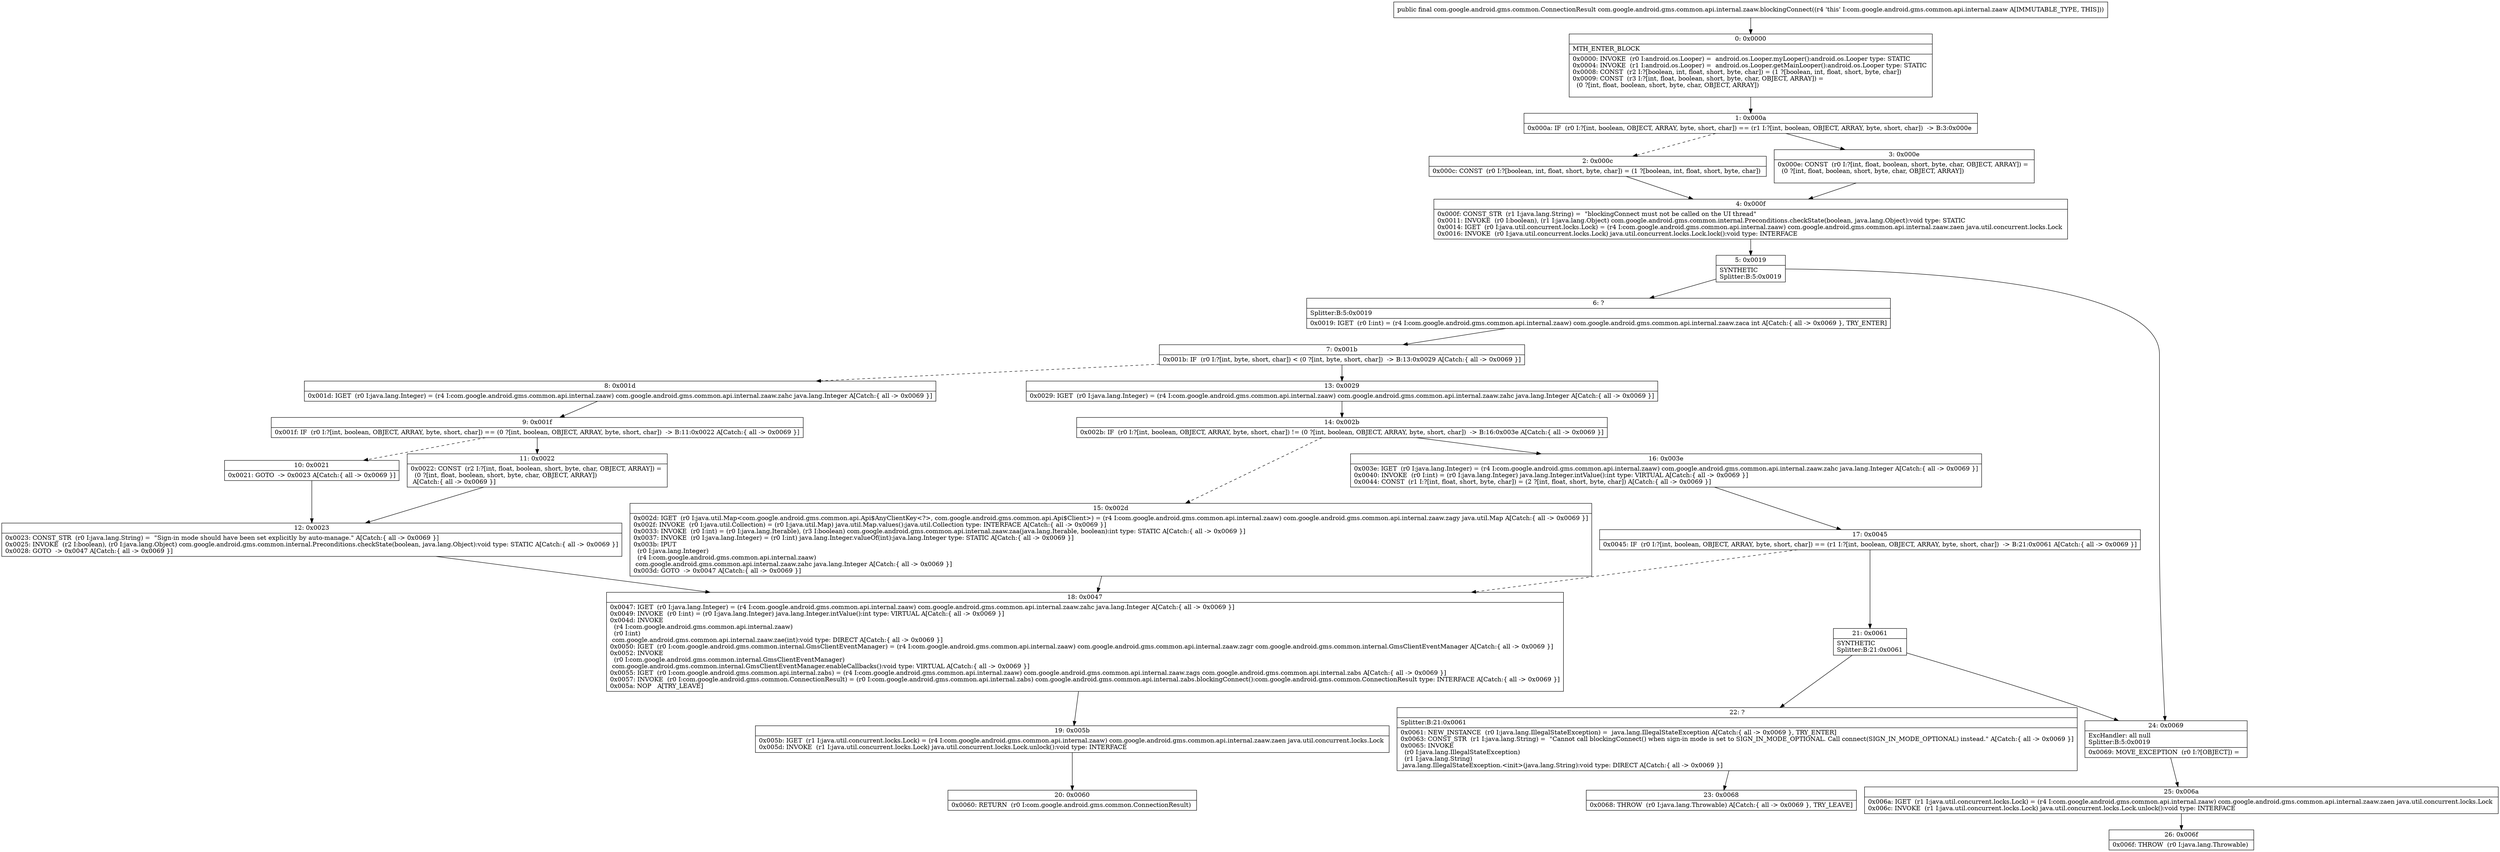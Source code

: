 digraph "CFG forcom.google.android.gms.common.api.internal.zaaw.blockingConnect()Lcom\/google\/android\/gms\/common\/ConnectionResult;" {
Node_0 [shape=record,label="{0\:\ 0x0000|MTH_ENTER_BLOCK\l|0x0000: INVOKE  (r0 I:android.os.Looper) =  android.os.Looper.myLooper():android.os.Looper type: STATIC \l0x0004: INVOKE  (r1 I:android.os.Looper) =  android.os.Looper.getMainLooper():android.os.Looper type: STATIC \l0x0008: CONST  (r2 I:?[boolean, int, float, short, byte, char]) = (1 ?[boolean, int, float, short, byte, char]) \l0x0009: CONST  (r3 I:?[int, float, boolean, short, byte, char, OBJECT, ARRAY]) = \l  (0 ?[int, float, boolean, short, byte, char, OBJECT, ARRAY])\l \l}"];
Node_1 [shape=record,label="{1\:\ 0x000a|0x000a: IF  (r0 I:?[int, boolean, OBJECT, ARRAY, byte, short, char]) == (r1 I:?[int, boolean, OBJECT, ARRAY, byte, short, char])  \-\> B:3:0x000e \l}"];
Node_2 [shape=record,label="{2\:\ 0x000c|0x000c: CONST  (r0 I:?[boolean, int, float, short, byte, char]) = (1 ?[boolean, int, float, short, byte, char]) \l}"];
Node_3 [shape=record,label="{3\:\ 0x000e|0x000e: CONST  (r0 I:?[int, float, boolean, short, byte, char, OBJECT, ARRAY]) = \l  (0 ?[int, float, boolean, short, byte, char, OBJECT, ARRAY])\l \l}"];
Node_4 [shape=record,label="{4\:\ 0x000f|0x000f: CONST_STR  (r1 I:java.lang.String) =  \"blockingConnect must not be called on the UI thread\" \l0x0011: INVOKE  (r0 I:boolean), (r1 I:java.lang.Object) com.google.android.gms.common.internal.Preconditions.checkState(boolean, java.lang.Object):void type: STATIC \l0x0014: IGET  (r0 I:java.util.concurrent.locks.Lock) = (r4 I:com.google.android.gms.common.api.internal.zaaw) com.google.android.gms.common.api.internal.zaaw.zaen java.util.concurrent.locks.Lock \l0x0016: INVOKE  (r0 I:java.util.concurrent.locks.Lock) java.util.concurrent.locks.Lock.lock():void type: INTERFACE \l}"];
Node_5 [shape=record,label="{5\:\ 0x0019|SYNTHETIC\lSplitter:B:5:0x0019\l}"];
Node_6 [shape=record,label="{6\:\ ?|Splitter:B:5:0x0019\l|0x0019: IGET  (r0 I:int) = (r4 I:com.google.android.gms.common.api.internal.zaaw) com.google.android.gms.common.api.internal.zaaw.zaca int A[Catch:\{ all \-\> 0x0069 \}, TRY_ENTER]\l}"];
Node_7 [shape=record,label="{7\:\ 0x001b|0x001b: IF  (r0 I:?[int, byte, short, char]) \< (0 ?[int, byte, short, char])  \-\> B:13:0x0029 A[Catch:\{ all \-\> 0x0069 \}]\l}"];
Node_8 [shape=record,label="{8\:\ 0x001d|0x001d: IGET  (r0 I:java.lang.Integer) = (r4 I:com.google.android.gms.common.api.internal.zaaw) com.google.android.gms.common.api.internal.zaaw.zahc java.lang.Integer A[Catch:\{ all \-\> 0x0069 \}]\l}"];
Node_9 [shape=record,label="{9\:\ 0x001f|0x001f: IF  (r0 I:?[int, boolean, OBJECT, ARRAY, byte, short, char]) == (0 ?[int, boolean, OBJECT, ARRAY, byte, short, char])  \-\> B:11:0x0022 A[Catch:\{ all \-\> 0x0069 \}]\l}"];
Node_10 [shape=record,label="{10\:\ 0x0021|0x0021: GOTO  \-\> 0x0023 A[Catch:\{ all \-\> 0x0069 \}]\l}"];
Node_11 [shape=record,label="{11\:\ 0x0022|0x0022: CONST  (r2 I:?[int, float, boolean, short, byte, char, OBJECT, ARRAY]) = \l  (0 ?[int, float, boolean, short, byte, char, OBJECT, ARRAY])\l A[Catch:\{ all \-\> 0x0069 \}]\l}"];
Node_12 [shape=record,label="{12\:\ 0x0023|0x0023: CONST_STR  (r0 I:java.lang.String) =  \"Sign\-in mode should have been set explicitly by auto\-manage.\" A[Catch:\{ all \-\> 0x0069 \}]\l0x0025: INVOKE  (r2 I:boolean), (r0 I:java.lang.Object) com.google.android.gms.common.internal.Preconditions.checkState(boolean, java.lang.Object):void type: STATIC A[Catch:\{ all \-\> 0x0069 \}]\l0x0028: GOTO  \-\> 0x0047 A[Catch:\{ all \-\> 0x0069 \}]\l}"];
Node_13 [shape=record,label="{13\:\ 0x0029|0x0029: IGET  (r0 I:java.lang.Integer) = (r4 I:com.google.android.gms.common.api.internal.zaaw) com.google.android.gms.common.api.internal.zaaw.zahc java.lang.Integer A[Catch:\{ all \-\> 0x0069 \}]\l}"];
Node_14 [shape=record,label="{14\:\ 0x002b|0x002b: IF  (r0 I:?[int, boolean, OBJECT, ARRAY, byte, short, char]) != (0 ?[int, boolean, OBJECT, ARRAY, byte, short, char])  \-\> B:16:0x003e A[Catch:\{ all \-\> 0x0069 \}]\l}"];
Node_15 [shape=record,label="{15\:\ 0x002d|0x002d: IGET  (r0 I:java.util.Map\<com.google.android.gms.common.api.Api$AnyClientKey\<?\>, com.google.android.gms.common.api.Api$Client\>) = (r4 I:com.google.android.gms.common.api.internal.zaaw) com.google.android.gms.common.api.internal.zaaw.zagy java.util.Map A[Catch:\{ all \-\> 0x0069 \}]\l0x002f: INVOKE  (r0 I:java.util.Collection) = (r0 I:java.util.Map) java.util.Map.values():java.util.Collection type: INTERFACE A[Catch:\{ all \-\> 0x0069 \}]\l0x0033: INVOKE  (r0 I:int) = (r0 I:java.lang.Iterable), (r3 I:boolean) com.google.android.gms.common.api.internal.zaaw.zaa(java.lang.Iterable, boolean):int type: STATIC A[Catch:\{ all \-\> 0x0069 \}]\l0x0037: INVOKE  (r0 I:java.lang.Integer) = (r0 I:int) java.lang.Integer.valueOf(int):java.lang.Integer type: STATIC A[Catch:\{ all \-\> 0x0069 \}]\l0x003b: IPUT  \l  (r0 I:java.lang.Integer)\l  (r4 I:com.google.android.gms.common.api.internal.zaaw)\l com.google.android.gms.common.api.internal.zaaw.zahc java.lang.Integer A[Catch:\{ all \-\> 0x0069 \}]\l0x003d: GOTO  \-\> 0x0047 A[Catch:\{ all \-\> 0x0069 \}]\l}"];
Node_16 [shape=record,label="{16\:\ 0x003e|0x003e: IGET  (r0 I:java.lang.Integer) = (r4 I:com.google.android.gms.common.api.internal.zaaw) com.google.android.gms.common.api.internal.zaaw.zahc java.lang.Integer A[Catch:\{ all \-\> 0x0069 \}]\l0x0040: INVOKE  (r0 I:int) = (r0 I:java.lang.Integer) java.lang.Integer.intValue():int type: VIRTUAL A[Catch:\{ all \-\> 0x0069 \}]\l0x0044: CONST  (r1 I:?[int, float, short, byte, char]) = (2 ?[int, float, short, byte, char]) A[Catch:\{ all \-\> 0x0069 \}]\l}"];
Node_17 [shape=record,label="{17\:\ 0x0045|0x0045: IF  (r0 I:?[int, boolean, OBJECT, ARRAY, byte, short, char]) == (r1 I:?[int, boolean, OBJECT, ARRAY, byte, short, char])  \-\> B:21:0x0061 A[Catch:\{ all \-\> 0x0069 \}]\l}"];
Node_18 [shape=record,label="{18\:\ 0x0047|0x0047: IGET  (r0 I:java.lang.Integer) = (r4 I:com.google.android.gms.common.api.internal.zaaw) com.google.android.gms.common.api.internal.zaaw.zahc java.lang.Integer A[Catch:\{ all \-\> 0x0069 \}]\l0x0049: INVOKE  (r0 I:int) = (r0 I:java.lang.Integer) java.lang.Integer.intValue():int type: VIRTUAL A[Catch:\{ all \-\> 0x0069 \}]\l0x004d: INVOKE  \l  (r4 I:com.google.android.gms.common.api.internal.zaaw)\l  (r0 I:int)\l com.google.android.gms.common.api.internal.zaaw.zae(int):void type: DIRECT A[Catch:\{ all \-\> 0x0069 \}]\l0x0050: IGET  (r0 I:com.google.android.gms.common.internal.GmsClientEventManager) = (r4 I:com.google.android.gms.common.api.internal.zaaw) com.google.android.gms.common.api.internal.zaaw.zagr com.google.android.gms.common.internal.GmsClientEventManager A[Catch:\{ all \-\> 0x0069 \}]\l0x0052: INVOKE  \l  (r0 I:com.google.android.gms.common.internal.GmsClientEventManager)\l com.google.android.gms.common.internal.GmsClientEventManager.enableCallbacks():void type: VIRTUAL A[Catch:\{ all \-\> 0x0069 \}]\l0x0055: IGET  (r0 I:com.google.android.gms.common.api.internal.zabs) = (r4 I:com.google.android.gms.common.api.internal.zaaw) com.google.android.gms.common.api.internal.zaaw.zags com.google.android.gms.common.api.internal.zabs A[Catch:\{ all \-\> 0x0069 \}]\l0x0057: INVOKE  (r0 I:com.google.android.gms.common.ConnectionResult) = (r0 I:com.google.android.gms.common.api.internal.zabs) com.google.android.gms.common.api.internal.zabs.blockingConnect():com.google.android.gms.common.ConnectionResult type: INTERFACE A[Catch:\{ all \-\> 0x0069 \}]\l0x005a: NOP   A[TRY_LEAVE]\l}"];
Node_19 [shape=record,label="{19\:\ 0x005b|0x005b: IGET  (r1 I:java.util.concurrent.locks.Lock) = (r4 I:com.google.android.gms.common.api.internal.zaaw) com.google.android.gms.common.api.internal.zaaw.zaen java.util.concurrent.locks.Lock \l0x005d: INVOKE  (r1 I:java.util.concurrent.locks.Lock) java.util.concurrent.locks.Lock.unlock():void type: INTERFACE \l}"];
Node_20 [shape=record,label="{20\:\ 0x0060|0x0060: RETURN  (r0 I:com.google.android.gms.common.ConnectionResult) \l}"];
Node_21 [shape=record,label="{21\:\ 0x0061|SYNTHETIC\lSplitter:B:21:0x0061\l}"];
Node_22 [shape=record,label="{22\:\ ?|Splitter:B:21:0x0061\l|0x0061: NEW_INSTANCE  (r0 I:java.lang.IllegalStateException) =  java.lang.IllegalStateException A[Catch:\{ all \-\> 0x0069 \}, TRY_ENTER]\l0x0063: CONST_STR  (r1 I:java.lang.String) =  \"Cannot call blockingConnect() when sign\-in mode is set to SIGN_IN_MODE_OPTIONAL. Call connect(SIGN_IN_MODE_OPTIONAL) instead.\" A[Catch:\{ all \-\> 0x0069 \}]\l0x0065: INVOKE  \l  (r0 I:java.lang.IllegalStateException)\l  (r1 I:java.lang.String)\l java.lang.IllegalStateException.\<init\>(java.lang.String):void type: DIRECT A[Catch:\{ all \-\> 0x0069 \}]\l}"];
Node_23 [shape=record,label="{23\:\ 0x0068|0x0068: THROW  (r0 I:java.lang.Throwable) A[Catch:\{ all \-\> 0x0069 \}, TRY_LEAVE]\l}"];
Node_24 [shape=record,label="{24\:\ 0x0069|ExcHandler: all null\lSplitter:B:5:0x0019\l|0x0069: MOVE_EXCEPTION  (r0 I:?[OBJECT]) =  \l}"];
Node_25 [shape=record,label="{25\:\ 0x006a|0x006a: IGET  (r1 I:java.util.concurrent.locks.Lock) = (r4 I:com.google.android.gms.common.api.internal.zaaw) com.google.android.gms.common.api.internal.zaaw.zaen java.util.concurrent.locks.Lock \l0x006c: INVOKE  (r1 I:java.util.concurrent.locks.Lock) java.util.concurrent.locks.Lock.unlock():void type: INTERFACE \l}"];
Node_26 [shape=record,label="{26\:\ 0x006f|0x006f: THROW  (r0 I:java.lang.Throwable) \l}"];
MethodNode[shape=record,label="{public final com.google.android.gms.common.ConnectionResult com.google.android.gms.common.api.internal.zaaw.blockingConnect((r4 'this' I:com.google.android.gms.common.api.internal.zaaw A[IMMUTABLE_TYPE, THIS])) }"];
MethodNode -> Node_0;
Node_0 -> Node_1;
Node_1 -> Node_2[style=dashed];
Node_1 -> Node_3;
Node_2 -> Node_4;
Node_3 -> Node_4;
Node_4 -> Node_5;
Node_5 -> Node_6;
Node_5 -> Node_24;
Node_6 -> Node_7;
Node_7 -> Node_8[style=dashed];
Node_7 -> Node_13;
Node_8 -> Node_9;
Node_9 -> Node_10[style=dashed];
Node_9 -> Node_11;
Node_10 -> Node_12;
Node_11 -> Node_12;
Node_12 -> Node_18;
Node_13 -> Node_14;
Node_14 -> Node_15[style=dashed];
Node_14 -> Node_16;
Node_15 -> Node_18;
Node_16 -> Node_17;
Node_17 -> Node_18[style=dashed];
Node_17 -> Node_21;
Node_18 -> Node_19;
Node_19 -> Node_20;
Node_21 -> Node_22;
Node_21 -> Node_24;
Node_22 -> Node_23;
Node_24 -> Node_25;
Node_25 -> Node_26;
}

